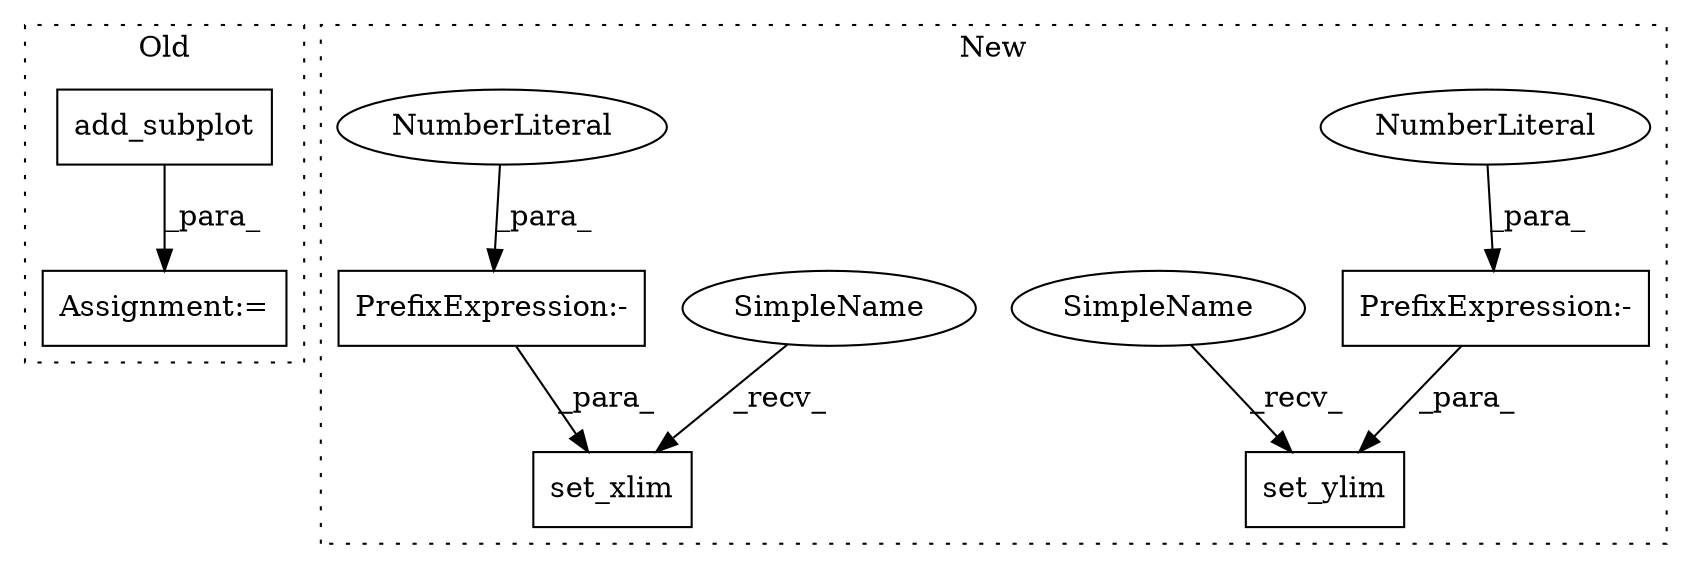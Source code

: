 digraph G {
subgraph cluster0 {
1 [label="add_subplot" a="32" s="17968" l="13" shape="box"];
8 [label="Assignment:=" a="7" s="17940" l="1" shape="box"];
label = "Old";
style="dotted";
}
subgraph cluster1 {
2 [label="set_xlim" a="32" s="18459,18480" l="9,1" shape="box"];
3 [label="set_ylim" a="32" s="18491,18511" l="9,1" shape="box"];
4 [label="PrefixExpression:-" a="38" s="18500" l="1" shape="box"];
5 [label="NumberLiteral" a="34" s="18501" l="5" shape="ellipse"];
6 [label="PrefixExpression:-" a="38" s="18468" l="1" shape="box"];
7 [label="NumberLiteral" a="34" s="18469" l="5" shape="ellipse"];
9 [label="SimpleName" a="42" s="18487" l="3" shape="ellipse"];
10 [label="SimpleName" a="42" s="18455" l="3" shape="ellipse"];
label = "New";
style="dotted";
}
1 -> 8 [label="_para_"];
4 -> 3 [label="_para_"];
5 -> 4 [label="_para_"];
6 -> 2 [label="_para_"];
7 -> 6 [label="_para_"];
9 -> 3 [label="_recv_"];
10 -> 2 [label="_recv_"];
}
